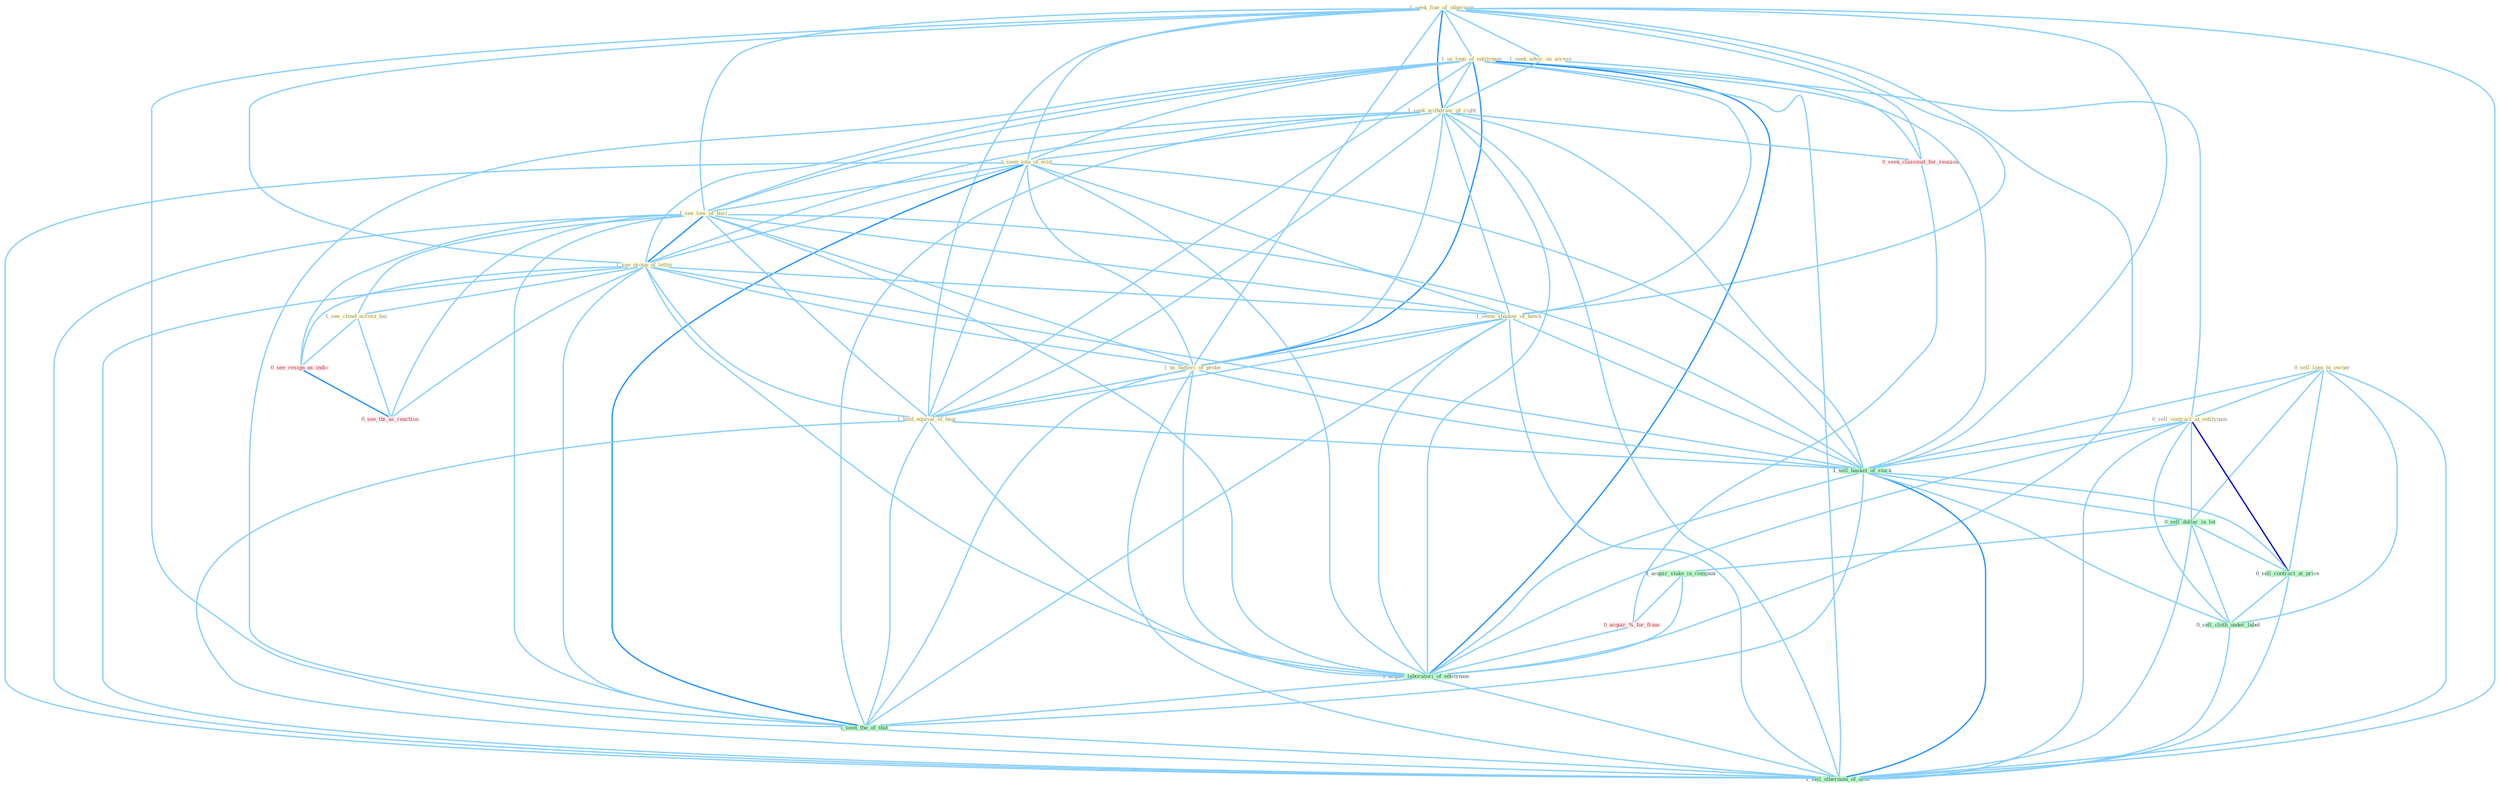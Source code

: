 Graph G{ 
    node
    [shape=polygon,style=filled,width=.5,height=.06,color="#BDFCC9",fixedsize=true,fontsize=4,
    fontcolor="#2f4f4f"];
    {node
    [color="#ffffe0", fontcolor="#8b7d6b"] "1_seek_fine_of_othernum " "1_us_logo_of_entitynam " "1_seek_advic_on_access " "0_sell_loan_to_owner " "1_seek_withdraw_of_right " "1_seen_iota_of_evid " "1_see_low_of_busi " "1_see_group_of_letter " "0_sell_contract_at_entitynam " "1_see_cloud_across_bai " "1_seem_shadow_of_hawk " "1_us_batteri_of_probe " "1_hold_equival_of_hear "}
{node [color="#fff0f5", fontcolor="#b22222"] "0_seek_classmat_for_reunion " "0_see_resign_as_indic " "0_acquir_%_for_franc " "0_see_thi_as_reaction "}
edge [color="#B0E2FF"];

	"1_seek_fine_of_othernum " -- "1_us_logo_of_entitynam " [w="1", color="#87cefa" ];
	"1_seek_fine_of_othernum " -- "1_seek_advic_on_access " [w="1", color="#87cefa" ];
	"1_seek_fine_of_othernum " -- "1_seek_withdraw_of_right " [w="2", color="#1e90ff" , len=0.8];
	"1_seek_fine_of_othernum " -- "1_seen_iota_of_evid " [w="1", color="#87cefa" ];
	"1_seek_fine_of_othernum " -- "1_see_low_of_busi " [w="1", color="#87cefa" ];
	"1_seek_fine_of_othernum " -- "1_see_group_of_letter " [w="1", color="#87cefa" ];
	"1_seek_fine_of_othernum " -- "1_seem_shadow_of_hawk " [w="1", color="#87cefa" ];
	"1_seek_fine_of_othernum " -- "1_us_batteri_of_probe " [w="1", color="#87cefa" ];
	"1_seek_fine_of_othernum " -- "1_hold_equival_of_hear " [w="1", color="#87cefa" ];
	"1_seek_fine_of_othernum " -- "0_seek_classmat_for_reunion " [w="1", color="#87cefa" ];
	"1_seek_fine_of_othernum " -- "1_sell_basket_of_stock " [w="1", color="#87cefa" ];
	"1_seek_fine_of_othernum " -- "1_acquir_laboratori_of_entitynam " [w="1", color="#87cefa" ];
	"1_seek_fine_of_othernum " -- "1_seen_the_of_that " [w="1", color="#87cefa" ];
	"1_seek_fine_of_othernum " -- "1_sell_othernum_of_offic " [w="1", color="#87cefa" ];
	"1_us_logo_of_entitynam " -- "1_seek_withdraw_of_right " [w="1", color="#87cefa" ];
	"1_us_logo_of_entitynam " -- "1_seen_iota_of_evid " [w="1", color="#87cefa" ];
	"1_us_logo_of_entitynam " -- "1_see_low_of_busi " [w="1", color="#87cefa" ];
	"1_us_logo_of_entitynam " -- "1_see_group_of_letter " [w="1", color="#87cefa" ];
	"1_us_logo_of_entitynam " -- "0_sell_contract_at_entitynam " [w="1", color="#87cefa" ];
	"1_us_logo_of_entitynam " -- "1_seem_shadow_of_hawk " [w="1", color="#87cefa" ];
	"1_us_logo_of_entitynam " -- "1_us_batteri_of_probe " [w="2", color="#1e90ff" , len=0.8];
	"1_us_logo_of_entitynam " -- "1_hold_equival_of_hear " [w="1", color="#87cefa" ];
	"1_us_logo_of_entitynam " -- "1_sell_basket_of_stock " [w="1", color="#87cefa" ];
	"1_us_logo_of_entitynam " -- "1_acquir_laboratori_of_entitynam " [w="2", color="#1e90ff" , len=0.8];
	"1_us_logo_of_entitynam " -- "1_seen_the_of_that " [w="1", color="#87cefa" ];
	"1_us_logo_of_entitynam " -- "1_sell_othernum_of_offic " [w="1", color="#87cefa" ];
	"1_seek_advic_on_access " -- "1_seek_withdraw_of_right " [w="1", color="#87cefa" ];
	"1_seek_advic_on_access " -- "0_seek_classmat_for_reunion " [w="1", color="#87cefa" ];
	"0_sell_loan_to_owner " -- "0_sell_contract_at_entitynam " [w="1", color="#87cefa" ];
	"0_sell_loan_to_owner " -- "1_sell_basket_of_stock " [w="1", color="#87cefa" ];
	"0_sell_loan_to_owner " -- "0_sell_dollar_in_lot " [w="1", color="#87cefa" ];
	"0_sell_loan_to_owner " -- "0_sell_contract_at_price " [w="1", color="#87cefa" ];
	"0_sell_loan_to_owner " -- "0_sell_cloth_under_label " [w="1", color="#87cefa" ];
	"0_sell_loan_to_owner " -- "1_sell_othernum_of_offic " [w="1", color="#87cefa" ];
	"1_seek_withdraw_of_right " -- "1_seen_iota_of_evid " [w="1", color="#87cefa" ];
	"1_seek_withdraw_of_right " -- "1_see_low_of_busi " [w="1", color="#87cefa" ];
	"1_seek_withdraw_of_right " -- "1_see_group_of_letter " [w="1", color="#87cefa" ];
	"1_seek_withdraw_of_right " -- "1_seem_shadow_of_hawk " [w="1", color="#87cefa" ];
	"1_seek_withdraw_of_right " -- "1_us_batteri_of_probe " [w="1", color="#87cefa" ];
	"1_seek_withdraw_of_right " -- "1_hold_equival_of_hear " [w="1", color="#87cefa" ];
	"1_seek_withdraw_of_right " -- "0_seek_classmat_for_reunion " [w="1", color="#87cefa" ];
	"1_seek_withdraw_of_right " -- "1_sell_basket_of_stock " [w="1", color="#87cefa" ];
	"1_seek_withdraw_of_right " -- "1_acquir_laboratori_of_entitynam " [w="1", color="#87cefa" ];
	"1_seek_withdraw_of_right " -- "1_seen_the_of_that " [w="1", color="#87cefa" ];
	"1_seek_withdraw_of_right " -- "1_sell_othernum_of_offic " [w="1", color="#87cefa" ];
	"1_seen_iota_of_evid " -- "1_see_low_of_busi " [w="1", color="#87cefa" ];
	"1_seen_iota_of_evid " -- "1_see_group_of_letter " [w="1", color="#87cefa" ];
	"1_seen_iota_of_evid " -- "1_seem_shadow_of_hawk " [w="1", color="#87cefa" ];
	"1_seen_iota_of_evid " -- "1_us_batteri_of_probe " [w="1", color="#87cefa" ];
	"1_seen_iota_of_evid " -- "1_hold_equival_of_hear " [w="1", color="#87cefa" ];
	"1_seen_iota_of_evid " -- "1_sell_basket_of_stock " [w="1", color="#87cefa" ];
	"1_seen_iota_of_evid " -- "1_acquir_laboratori_of_entitynam " [w="1", color="#87cefa" ];
	"1_seen_iota_of_evid " -- "1_seen_the_of_that " [w="2", color="#1e90ff" , len=0.8];
	"1_seen_iota_of_evid " -- "1_sell_othernum_of_offic " [w="1", color="#87cefa" ];
	"1_see_low_of_busi " -- "1_see_group_of_letter " [w="2", color="#1e90ff" , len=0.8];
	"1_see_low_of_busi " -- "1_see_cloud_across_bai " [w="1", color="#87cefa" ];
	"1_see_low_of_busi " -- "1_seem_shadow_of_hawk " [w="1", color="#87cefa" ];
	"1_see_low_of_busi " -- "1_us_batteri_of_probe " [w="1", color="#87cefa" ];
	"1_see_low_of_busi " -- "1_hold_equival_of_hear " [w="1", color="#87cefa" ];
	"1_see_low_of_busi " -- "1_sell_basket_of_stock " [w="1", color="#87cefa" ];
	"1_see_low_of_busi " -- "0_see_resign_as_indic " [w="1", color="#87cefa" ];
	"1_see_low_of_busi " -- "1_acquir_laboratori_of_entitynam " [w="1", color="#87cefa" ];
	"1_see_low_of_busi " -- "1_seen_the_of_that " [w="1", color="#87cefa" ];
	"1_see_low_of_busi " -- "1_sell_othernum_of_offic " [w="1", color="#87cefa" ];
	"1_see_low_of_busi " -- "0_see_thi_as_reaction " [w="1", color="#87cefa" ];
	"1_see_group_of_letter " -- "1_see_cloud_across_bai " [w="1", color="#87cefa" ];
	"1_see_group_of_letter " -- "1_seem_shadow_of_hawk " [w="1", color="#87cefa" ];
	"1_see_group_of_letter " -- "1_us_batteri_of_probe " [w="1", color="#87cefa" ];
	"1_see_group_of_letter " -- "1_hold_equival_of_hear " [w="1", color="#87cefa" ];
	"1_see_group_of_letter " -- "1_sell_basket_of_stock " [w="1", color="#87cefa" ];
	"1_see_group_of_letter " -- "0_see_resign_as_indic " [w="1", color="#87cefa" ];
	"1_see_group_of_letter " -- "1_acquir_laboratori_of_entitynam " [w="1", color="#87cefa" ];
	"1_see_group_of_letter " -- "1_seen_the_of_that " [w="1", color="#87cefa" ];
	"1_see_group_of_letter " -- "1_sell_othernum_of_offic " [w="1", color="#87cefa" ];
	"1_see_group_of_letter " -- "0_see_thi_as_reaction " [w="1", color="#87cefa" ];
	"0_sell_contract_at_entitynam " -- "1_sell_basket_of_stock " [w="1", color="#87cefa" ];
	"0_sell_contract_at_entitynam " -- "0_sell_dollar_in_lot " [w="1", color="#87cefa" ];
	"0_sell_contract_at_entitynam " -- "0_sell_contract_at_price " [w="3", color="#0000cd" , len=0.6];
	"0_sell_contract_at_entitynam " -- "1_acquir_laboratori_of_entitynam " [w="1", color="#87cefa" ];
	"0_sell_contract_at_entitynam " -- "0_sell_cloth_under_label " [w="1", color="#87cefa" ];
	"0_sell_contract_at_entitynam " -- "1_sell_othernum_of_offic " [w="1", color="#87cefa" ];
	"1_see_cloud_across_bai " -- "0_see_resign_as_indic " [w="1", color="#87cefa" ];
	"1_see_cloud_across_bai " -- "0_see_thi_as_reaction " [w="1", color="#87cefa" ];
	"1_seem_shadow_of_hawk " -- "1_us_batteri_of_probe " [w="1", color="#87cefa" ];
	"1_seem_shadow_of_hawk " -- "1_hold_equival_of_hear " [w="1", color="#87cefa" ];
	"1_seem_shadow_of_hawk " -- "1_sell_basket_of_stock " [w="1", color="#87cefa" ];
	"1_seem_shadow_of_hawk " -- "1_acquir_laboratori_of_entitynam " [w="1", color="#87cefa" ];
	"1_seem_shadow_of_hawk " -- "1_seen_the_of_that " [w="1", color="#87cefa" ];
	"1_seem_shadow_of_hawk " -- "1_sell_othernum_of_offic " [w="1", color="#87cefa" ];
	"1_us_batteri_of_probe " -- "1_hold_equival_of_hear " [w="1", color="#87cefa" ];
	"1_us_batteri_of_probe " -- "1_sell_basket_of_stock " [w="1", color="#87cefa" ];
	"1_us_batteri_of_probe " -- "1_acquir_laboratori_of_entitynam " [w="1", color="#87cefa" ];
	"1_us_batteri_of_probe " -- "1_seen_the_of_that " [w="1", color="#87cefa" ];
	"1_us_batteri_of_probe " -- "1_sell_othernum_of_offic " [w="1", color="#87cefa" ];
	"1_hold_equival_of_hear " -- "1_sell_basket_of_stock " [w="1", color="#87cefa" ];
	"1_hold_equival_of_hear " -- "1_acquir_laboratori_of_entitynam " [w="1", color="#87cefa" ];
	"1_hold_equival_of_hear " -- "1_seen_the_of_that " [w="1", color="#87cefa" ];
	"1_hold_equival_of_hear " -- "1_sell_othernum_of_offic " [w="1", color="#87cefa" ];
	"0_seek_classmat_for_reunion " -- "0_acquir_%_for_franc " [w="1", color="#87cefa" ];
	"1_sell_basket_of_stock " -- "0_sell_dollar_in_lot " [w="1", color="#87cefa" ];
	"1_sell_basket_of_stock " -- "0_sell_contract_at_price " [w="1", color="#87cefa" ];
	"1_sell_basket_of_stock " -- "1_acquir_laboratori_of_entitynam " [w="1", color="#87cefa" ];
	"1_sell_basket_of_stock " -- "0_sell_cloth_under_label " [w="1", color="#87cefa" ];
	"1_sell_basket_of_stock " -- "1_seen_the_of_that " [w="1", color="#87cefa" ];
	"1_sell_basket_of_stock " -- "1_sell_othernum_of_offic " [w="2", color="#1e90ff" , len=0.8];
	"0_sell_dollar_in_lot " -- "1_acquir_stake_in_compani " [w="1", color="#87cefa" ];
	"0_sell_dollar_in_lot " -- "0_sell_contract_at_price " [w="1", color="#87cefa" ];
	"0_sell_dollar_in_lot " -- "0_sell_cloth_under_label " [w="1", color="#87cefa" ];
	"0_sell_dollar_in_lot " -- "1_sell_othernum_of_offic " [w="1", color="#87cefa" ];
	"0_see_resign_as_indic " -- "0_see_thi_as_reaction " [w="2", color="#1e90ff" , len=0.8];
	"1_acquir_stake_in_compani " -- "0_acquir_%_for_franc " [w="1", color="#87cefa" ];
	"1_acquir_stake_in_compani " -- "1_acquir_laboratori_of_entitynam " [w="1", color="#87cefa" ];
	"0_acquir_%_for_franc " -- "1_acquir_laboratori_of_entitynam " [w="1", color="#87cefa" ];
	"0_sell_contract_at_price " -- "0_sell_cloth_under_label " [w="1", color="#87cefa" ];
	"0_sell_contract_at_price " -- "1_sell_othernum_of_offic " [w="1", color="#87cefa" ];
	"1_acquir_laboratori_of_entitynam " -- "1_seen_the_of_that " [w="1", color="#87cefa" ];
	"1_acquir_laboratori_of_entitynam " -- "1_sell_othernum_of_offic " [w="1", color="#87cefa" ];
	"0_sell_cloth_under_label " -- "1_sell_othernum_of_offic " [w="1", color="#87cefa" ];
	"1_seen_the_of_that " -- "1_sell_othernum_of_offic " [w="1", color="#87cefa" ];
}
